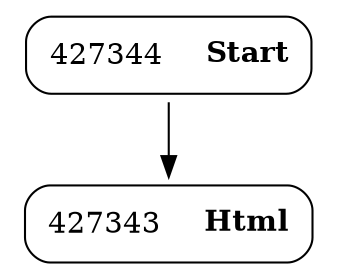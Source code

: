digraph ast {
node [shape=none];
427344 [label=<<TABLE border='1' cellspacing='0' cellpadding='10' style='rounded' ><TR><TD border='0'>427344</TD><TD border='0'><B>Start</B></TD></TR></TABLE>>];
427344 -> 427343 [weight=2];
427343 [label=<<TABLE border='1' cellspacing='0' cellpadding='10' style='rounded' ><TR><TD border='0'>427343</TD><TD border='0'><B>Html</B></TD></TR></TABLE>>];
}
